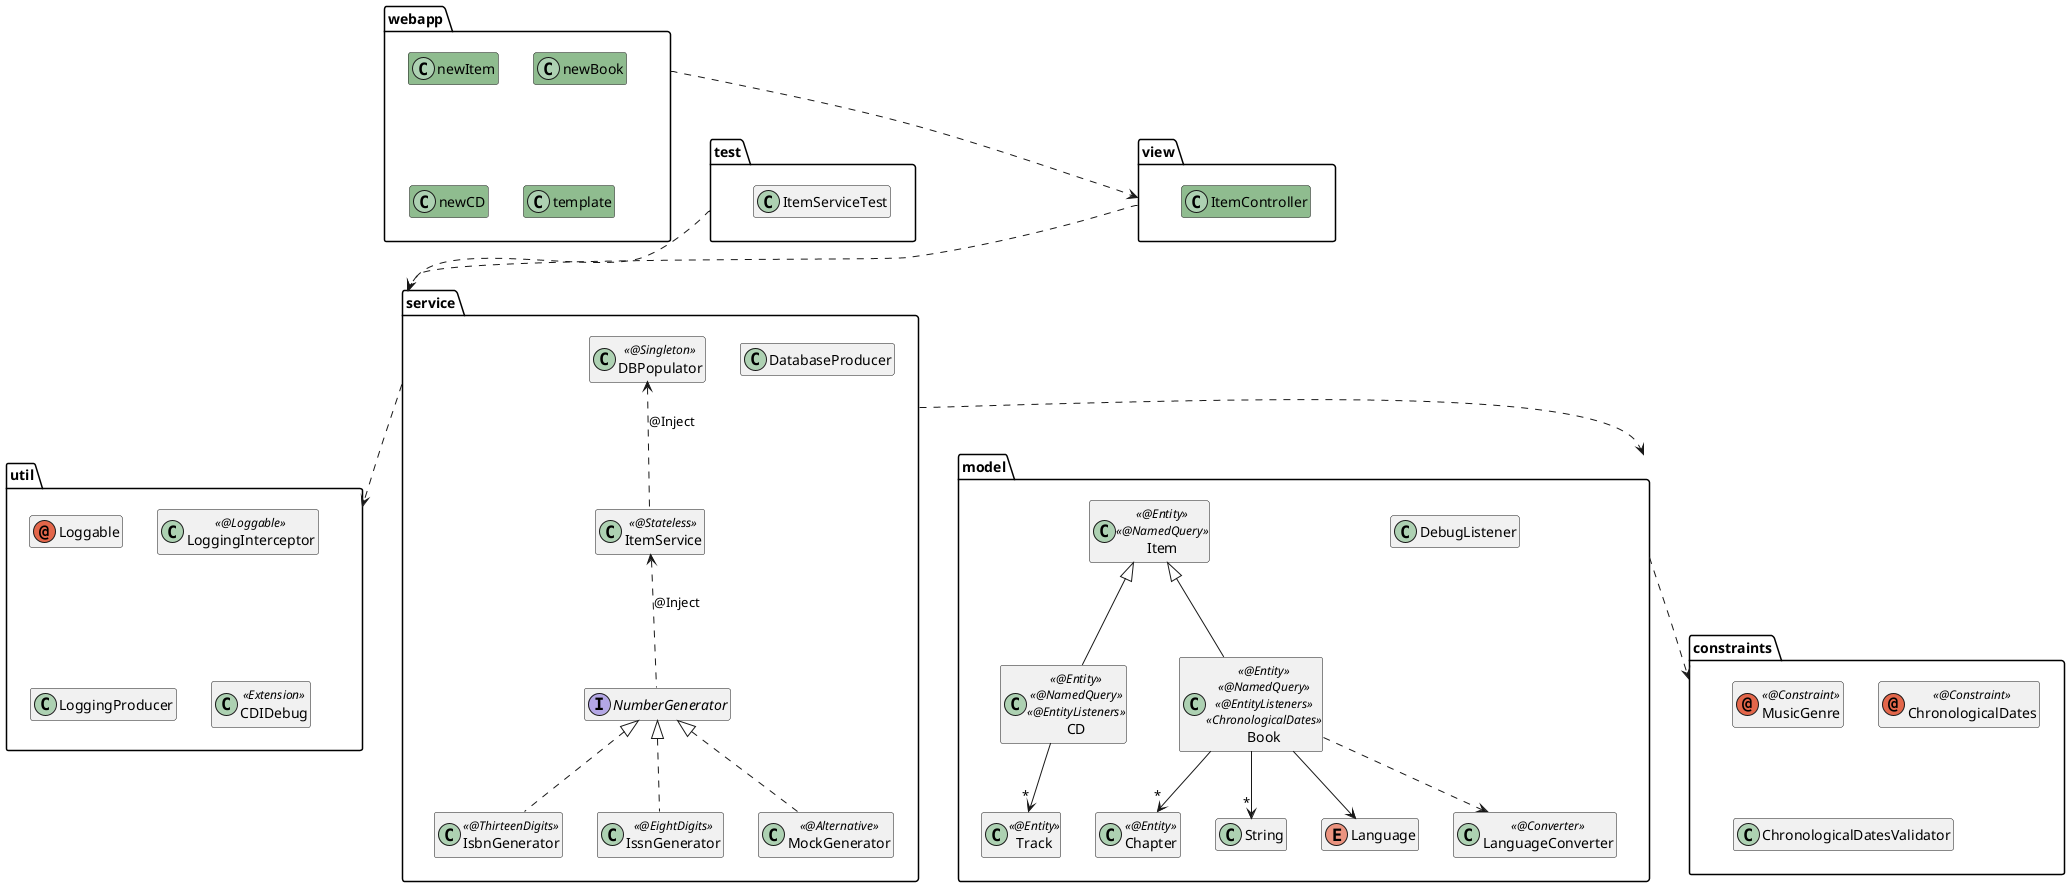 @startuml

hide members

package "test" {
    class ItemServiceTest
}

package "webapp"  {
    class newItem  #8FBC8F
    class newBook  #8FBC8F
    class newCD  #8FBC8F
    class template  #8FBC8F
}

package "view"  {
    class ItemController  #8FBC8F
}

package "service" {
    interface NumberGenerator
    class IsbnGenerator << @ThirteenDigits >>
    class IssnGenerator << @EightDigits >>
    class MockGenerator << @Alternative >>
    class ItemService << @Stateless >>
    class DatabaseProducer
    class DBPopulator << @Singleton >>

    ItemService <.. NumberGenerator : @Inject
    DBPopulator <.. ItemService : @Inject
    NumberGenerator <|.. IsbnGenerator
    NumberGenerator <|.. IssnGenerator
    NumberGenerator <|.. MockGenerator
}

package "model" {
    class DebugListener
    class Item << @Entity >> << @NamedQuery >>
    class CD << @Entity >> << @NamedQuery >> << @EntityListeners >>
    class Track << @Entity >>
    class Chapter << @Entity >>
    class Book << @Entity >> << @NamedQuery >> << @EntityListeners >> << ChronologicalDates >>
    class String
    enum Language
    class LanguageConverter << @Converter >>

    Item <|-- CD
    Item <|-- Book
    CD --> "*" Track
    Book --> "*" String
    Book --> "*" Chapter
    Book --> Language
    Book ..> LanguageConverter
}

package "constraints" {
    annotation MusicGenre << @Constraint >>
    annotation ChronologicalDates << @Constraint >>
    class ChronologicalDatesValidator
}

package "util" {
    annotation Loggable
    class LoggingInterceptor << @Loggable >>
    class LoggingProducer
    class CDIDebug << Extension >>
}

test ..> service
webapp ..> view
view ..> service
service ..> model
service ..> util
model ..> constraints

@enduml